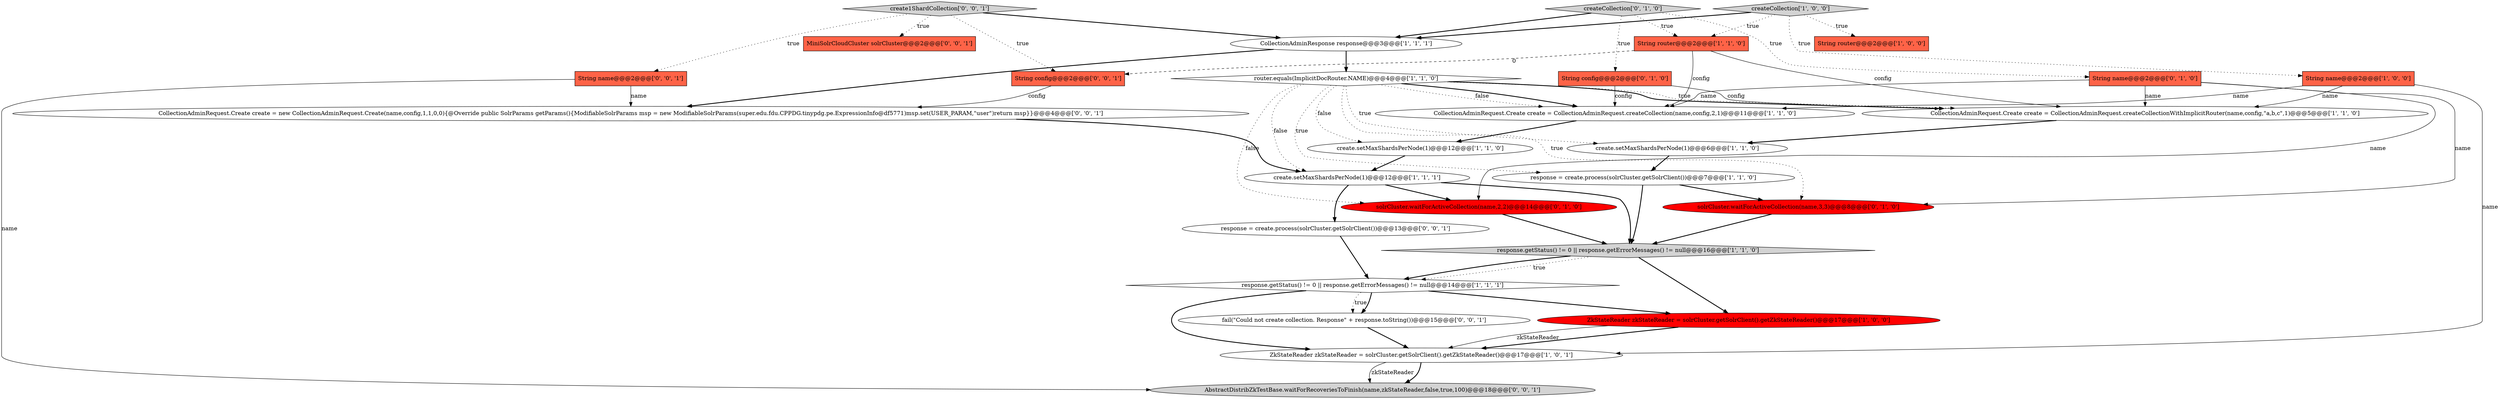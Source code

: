 digraph {
25 [style = filled, label = "create1ShardCollection['0', '0', '1']", fillcolor = lightgray, shape = diamond image = "AAA0AAABBB3BBB"];
18 [style = filled, label = "String config@@@2@@@['0', '1', '0']", fillcolor = tomato, shape = box image = "AAA0AAABBB2BBB"];
15 [style = filled, label = "ZkStateReader zkStateReader = solrCluster.getSolrClient().getZkStateReader()@@@17@@@['1', '0', '0']", fillcolor = red, shape = ellipse image = "AAA1AAABBB1BBB"];
2 [style = filled, label = "String name@@@2@@@['1', '0', '0']", fillcolor = tomato, shape = box image = "AAA0AAABBB1BBB"];
21 [style = filled, label = "CollectionAdminRequest.Create create = new CollectionAdminRequest.Create(name,config,1,1,0,0){@Override public SolrParams getParams(){ModifiableSolrParams msp = new ModifiableSolrParams(super.edu.fdu.CPPDG.tinypdg.pe.ExpressionInfo@df5771)msp.set(USER_PARAM,\"user\")return msp}}@@@4@@@['0', '0', '1']", fillcolor = white, shape = ellipse image = "AAA0AAABBB3BBB"];
5 [style = filled, label = "router.equals(ImplicitDocRouter.NAME)@@@4@@@['1', '1', '0']", fillcolor = white, shape = diamond image = "AAA0AAABBB1BBB"];
3 [style = filled, label = "create.setMaxShardsPerNode(1)@@@6@@@['1', '1', '0']", fillcolor = white, shape = ellipse image = "AAA0AAABBB1BBB"];
23 [style = filled, label = "fail(\"Could not create collection. Response\" + response.toString())@@@15@@@['0', '0', '1']", fillcolor = white, shape = ellipse image = "AAA0AAABBB3BBB"];
11 [style = filled, label = "String router@@@2@@@['1', '0', '0']", fillcolor = tomato, shape = box image = "AAA0AAABBB1BBB"];
4 [style = filled, label = "response.getStatus() != 0 || response.getErrorMessages() != null@@@14@@@['1', '1', '1']", fillcolor = white, shape = diamond image = "AAA0AAABBB1BBB"];
13 [style = filled, label = "String router@@@2@@@['1', '1', '0']", fillcolor = tomato, shape = box image = "AAA0AAABBB1BBB"];
7 [style = filled, label = "create.setMaxShardsPerNode(1)@@@12@@@['1', '1', '0']", fillcolor = white, shape = ellipse image = "AAA0AAABBB1BBB"];
6 [style = filled, label = "CollectionAdminResponse response@@@3@@@['1', '1', '1']", fillcolor = white, shape = ellipse image = "AAA0AAABBB1BBB"];
24 [style = filled, label = "String name@@@2@@@['0', '0', '1']", fillcolor = tomato, shape = box image = "AAA0AAABBB3BBB"];
14 [style = filled, label = "create.setMaxShardsPerNode(1)@@@12@@@['1', '1', '1']", fillcolor = white, shape = ellipse image = "AAA0AAABBB1BBB"];
19 [style = filled, label = "createCollection['0', '1', '0']", fillcolor = lightgray, shape = diamond image = "AAA0AAABBB2BBB"];
26 [style = filled, label = "String config@@@2@@@['0', '0', '1']", fillcolor = tomato, shape = box image = "AAA0AAABBB3BBB"];
17 [style = filled, label = "solrCluster.waitForActiveCollection(name,3,3)@@@8@@@['0', '1', '0']", fillcolor = red, shape = ellipse image = "AAA1AAABBB2BBB"];
8 [style = filled, label = "response.getStatus() != 0 || response.getErrorMessages() != null@@@16@@@['1', '1', '0']", fillcolor = lightgray, shape = diamond image = "AAA0AAABBB1BBB"];
28 [style = filled, label = "response = create.process(solrCluster.getSolrClient())@@@13@@@['0', '0', '1']", fillcolor = white, shape = ellipse image = "AAA0AAABBB3BBB"];
22 [style = filled, label = "MiniSolrCloudCluster solrCluster@@@2@@@['0', '0', '1']", fillcolor = tomato, shape = box image = "AAA0AAABBB3BBB"];
10 [style = filled, label = "CollectionAdminRequest.Create create = CollectionAdminRequest.createCollectionWithImplicitRouter(name,config,\"a,b,c\",1)@@@5@@@['1', '1', '0']", fillcolor = white, shape = ellipse image = "AAA0AAABBB1BBB"];
27 [style = filled, label = "AbstractDistribZkTestBase.waitForRecoveriesToFinish(name,zkStateReader,false,true,100)@@@18@@@['0', '0', '1']", fillcolor = lightgray, shape = ellipse image = "AAA0AAABBB3BBB"];
20 [style = filled, label = "solrCluster.waitForActiveCollection(name,2,2)@@@14@@@['0', '1', '0']", fillcolor = red, shape = ellipse image = "AAA1AAABBB2BBB"];
1 [style = filled, label = "response = create.process(solrCluster.getSolrClient())@@@7@@@['1', '1', '0']", fillcolor = white, shape = ellipse image = "AAA0AAABBB1BBB"];
16 [style = filled, label = "String name@@@2@@@['0', '1', '0']", fillcolor = tomato, shape = box image = "AAA0AAABBB2BBB"];
9 [style = filled, label = "CollectionAdminRequest.Create create = CollectionAdminRequest.createCollection(name,config,2,1)@@@11@@@['1', '1', '0']", fillcolor = white, shape = ellipse image = "AAA0AAABBB1BBB"];
0 [style = filled, label = "ZkStateReader zkStateReader = solrCluster.getSolrClient().getZkStateReader()@@@17@@@['1', '0', '1']", fillcolor = white, shape = ellipse image = "AAA0AAABBB1BBB"];
12 [style = filled, label = "createCollection['1', '0', '0']", fillcolor = lightgray, shape = diamond image = "AAA0AAABBB1BBB"];
5->17 [style = dotted, label="true"];
17->8 [style = bold, label=""];
5->10 [style = bold, label=""];
1->8 [style = bold, label=""];
8->15 [style = bold, label=""];
5->9 [style = bold, label=""];
3->1 [style = bold, label=""];
0->27 [style = bold, label=""];
6->21 [style = bold, label=""];
5->10 [style = dotted, label="true"];
4->23 [style = dotted, label="true"];
5->1 [style = dotted, label="true"];
5->7 [style = dotted, label="false"];
4->15 [style = bold, label=""];
12->2 [style = dotted, label="true"];
19->18 [style = dotted, label="true"];
16->10 [style = solid, label="name"];
16->20 [style = solid, label="name"];
10->3 [style = bold, label=""];
14->28 [style = bold, label=""];
25->24 [style = dotted, label="true"];
2->0 [style = solid, label="name"];
19->13 [style = dotted, label="true"];
5->3 [style = dotted, label="true"];
2->9 [style = solid, label="name"];
0->27 [style = solid, label="zkStateReader"];
9->7 [style = bold, label=""];
12->6 [style = bold, label=""];
19->6 [style = bold, label=""];
23->0 [style = bold, label=""];
2->10 [style = solid, label="name"];
25->6 [style = bold, label=""];
8->4 [style = dotted, label="true"];
13->26 [style = dashed, label="0"];
1->17 [style = bold, label=""];
4->0 [style = bold, label=""];
5->14 [style = dotted, label="false"];
7->14 [style = bold, label=""];
12->11 [style = dotted, label="true"];
26->21 [style = solid, label="config"];
18->9 [style = solid, label="config"];
6->5 [style = bold, label=""];
20->8 [style = bold, label=""];
13->10 [style = solid, label="config"];
28->4 [style = bold, label=""];
12->13 [style = dotted, label="true"];
13->9 [style = solid, label="config"];
18->10 [style = solid, label="config"];
16->17 [style = solid, label="name"];
15->0 [style = bold, label=""];
16->9 [style = solid, label="name"];
19->16 [style = dotted, label="true"];
25->22 [style = dotted, label="true"];
5->9 [style = dotted, label="false"];
5->20 [style = dotted, label="false"];
24->27 [style = solid, label="name"];
24->21 [style = solid, label="name"];
14->8 [style = bold, label=""];
8->4 [style = bold, label=""];
25->26 [style = dotted, label="true"];
4->23 [style = bold, label=""];
15->0 [style = solid, label="zkStateReader"];
14->20 [style = bold, label=""];
21->14 [style = bold, label=""];
}
